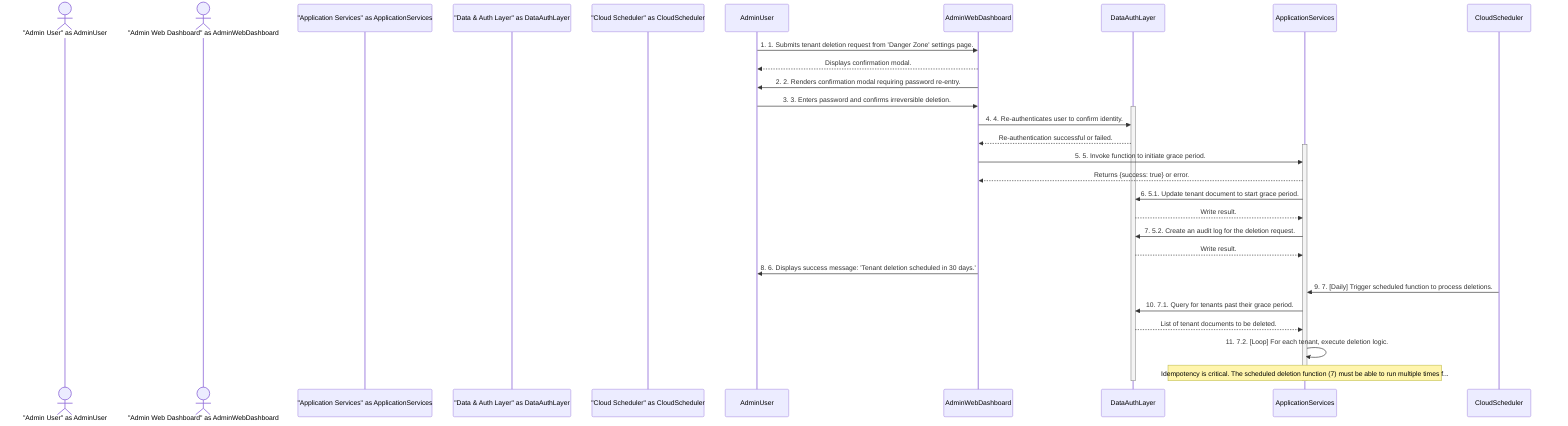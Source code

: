 sequenceDiagram
    actor "Admin User" as AdminUser
    actor "Admin Web Dashboard" as AdminWebDashboard
    participant "Application Services" as ApplicationServices
    participant "Data & Auth Layer" as DataAuthLayer
    participant "Cloud Scheduler" as CloudScheduler

    AdminUser->>AdminWebDashboard: 1. 1. Submits tenant deletion request from 'Danger Zone' settings page.
    AdminWebDashboard-->>AdminUser: Displays confirmation modal.
    AdminWebDashboard->>AdminUser: 2. 2. Renders confirmation modal requiring password re-entry.
    AdminUser->>AdminWebDashboard: 3. 3. Enters password and confirms irreversible deletion.
    activate DataAuthLayer
    AdminWebDashboard->>DataAuthLayer: 4. 4. Re-authenticates user to confirm identity.
    DataAuthLayer-->>AdminWebDashboard: Re-authentication successful or failed.
    activate ApplicationServices
    AdminWebDashboard->>ApplicationServices: 5. 5. Invoke function to initiate grace period.
    ApplicationServices-->>AdminWebDashboard: Returns {success: true} or error.
    ApplicationServices->>DataAuthLayer: 6. 5.1. Update tenant document to start grace period.
    DataAuthLayer-->>ApplicationServices: Write result.
    ApplicationServices->>DataAuthLayer: 7. 5.2. Create an audit log for the deletion request.
    DataAuthLayer-->>ApplicationServices: Write result.
    AdminWebDashboard->>AdminUser: 8. 6. Displays success message: 'Tenant deletion scheduled in 30 days.'
    CloudScheduler->>ApplicationServices: 9. 7. [Daily] Trigger scheduled function to process deletions.
    ApplicationServices->>DataAuthLayer: 10. 7.1. Query for tenants past their grace period.
    DataAuthLayer-->>ApplicationServices: List of tenant documents to be deleted.
    ApplicationServices->>ApplicationServices: 11. 7.2. [Loop] For each tenant, execute deletion logic.

    note over ApplicationServices: Idempotency is critical. The scheduled deletion function (7) must be able to run multiple times f...

    deactivate ApplicationServices
    deactivate DataAuthLayer